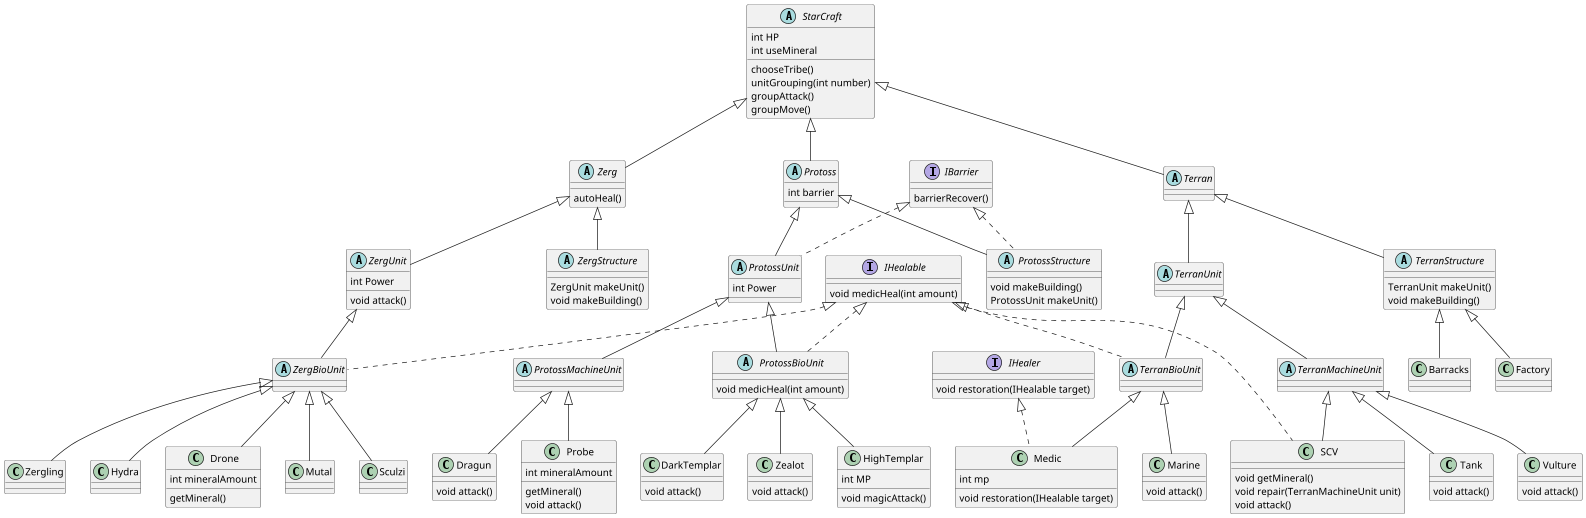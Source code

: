 ```
@startuml
'https://plantuml.com/class-diagram
scale 0.7

class Zealot extends ProtossBioUnit{
void attack()
}
class HighTemplar extends ProtossBioUnit {
int MP
void magicAttack()
}
class DarkTemplar extends ProtossBioUnit{
void attack()
}
class Probe extends ProtossMachineUnit{
int mineralAmount
getMineral()
void attack()
}
class Dragun extends ProtossMachineUnit{
void attack()
}
abstract class ProtossBioUnit extends ProtossUnit implements IHealable {
    void medicHeal(int amount)
}

abstract class ProtossMachineUnit extends ProtossUnit{

}

abstract class ProtossUnit extends Protoss implements IBarrier{
    int Power
}

abstract class ProtossStructure extends Protoss implements IBarrier{
    void makeBuilding()
    ProtossUnit makeUnit()
}

interface IBarrier{
    barrierRecover()
}

abstract Protoss extends StarCraft {
    int barrier
}

class Zergling extends ZergBioUnit{}
class Hydra extends ZergBioUnit{}
class Drone extends ZergBioUnit{
    int mineralAmount
    getMineral()
}
class Mutal extends ZergBioUnit {}
class Sculzi extends ZergBioUnit { }

abstract class ZergBioUnit extends ZergUnit implements IHealable{}


abstract class ZergUnit extends Zerg{
    int Power
    void attack()
}

abstract class ZergStructure extends Zerg{
    ZergUnit makeUnit()
    void makeBuilding()
}

abstract class Zerg extends StarCraft {
autoHeal()
}

abstract class Terran extends StarCraft {

}

abstract class TerranUnit extends Terran { }

abstract class TerranStructure extends Terran {
    TerranUnit makeUnit()
    void makeBuilding()
}

abstract class TerranBioUnit extends TerranUnit implements IHealable { }

abstract class TerranMachineUnit extends TerranUnit { }

class Marine extends TerranBioUnit {
    void attack()
}

interface IHealer{
void restoration(IHealable target)
}
class Medic extends TerranBioUnit implements IHealer{
    int mp
    void restoration(IHealable target)
}

class SCV extends TerranMachineUnit implements IHealable {
    void getMineral()
    void repair(TerranMachineUnit unit)
    void attack()
}

class Tank extends TerranMachineUnit {
    void attack()
}

class Vulture extends TerranMachineUnit {
    void attack()
}

interface IHealable {
    void medicHeal(int amount)
}

abstract class StarCraft{
    int HP
    int useMineral
    chooseTribe()
    unitGrouping(int number)
    groupAttack()
    groupMove()
}

class Barracks extends TerranStructure { }

class Factory extends TerranStructure { }

@enduml

```